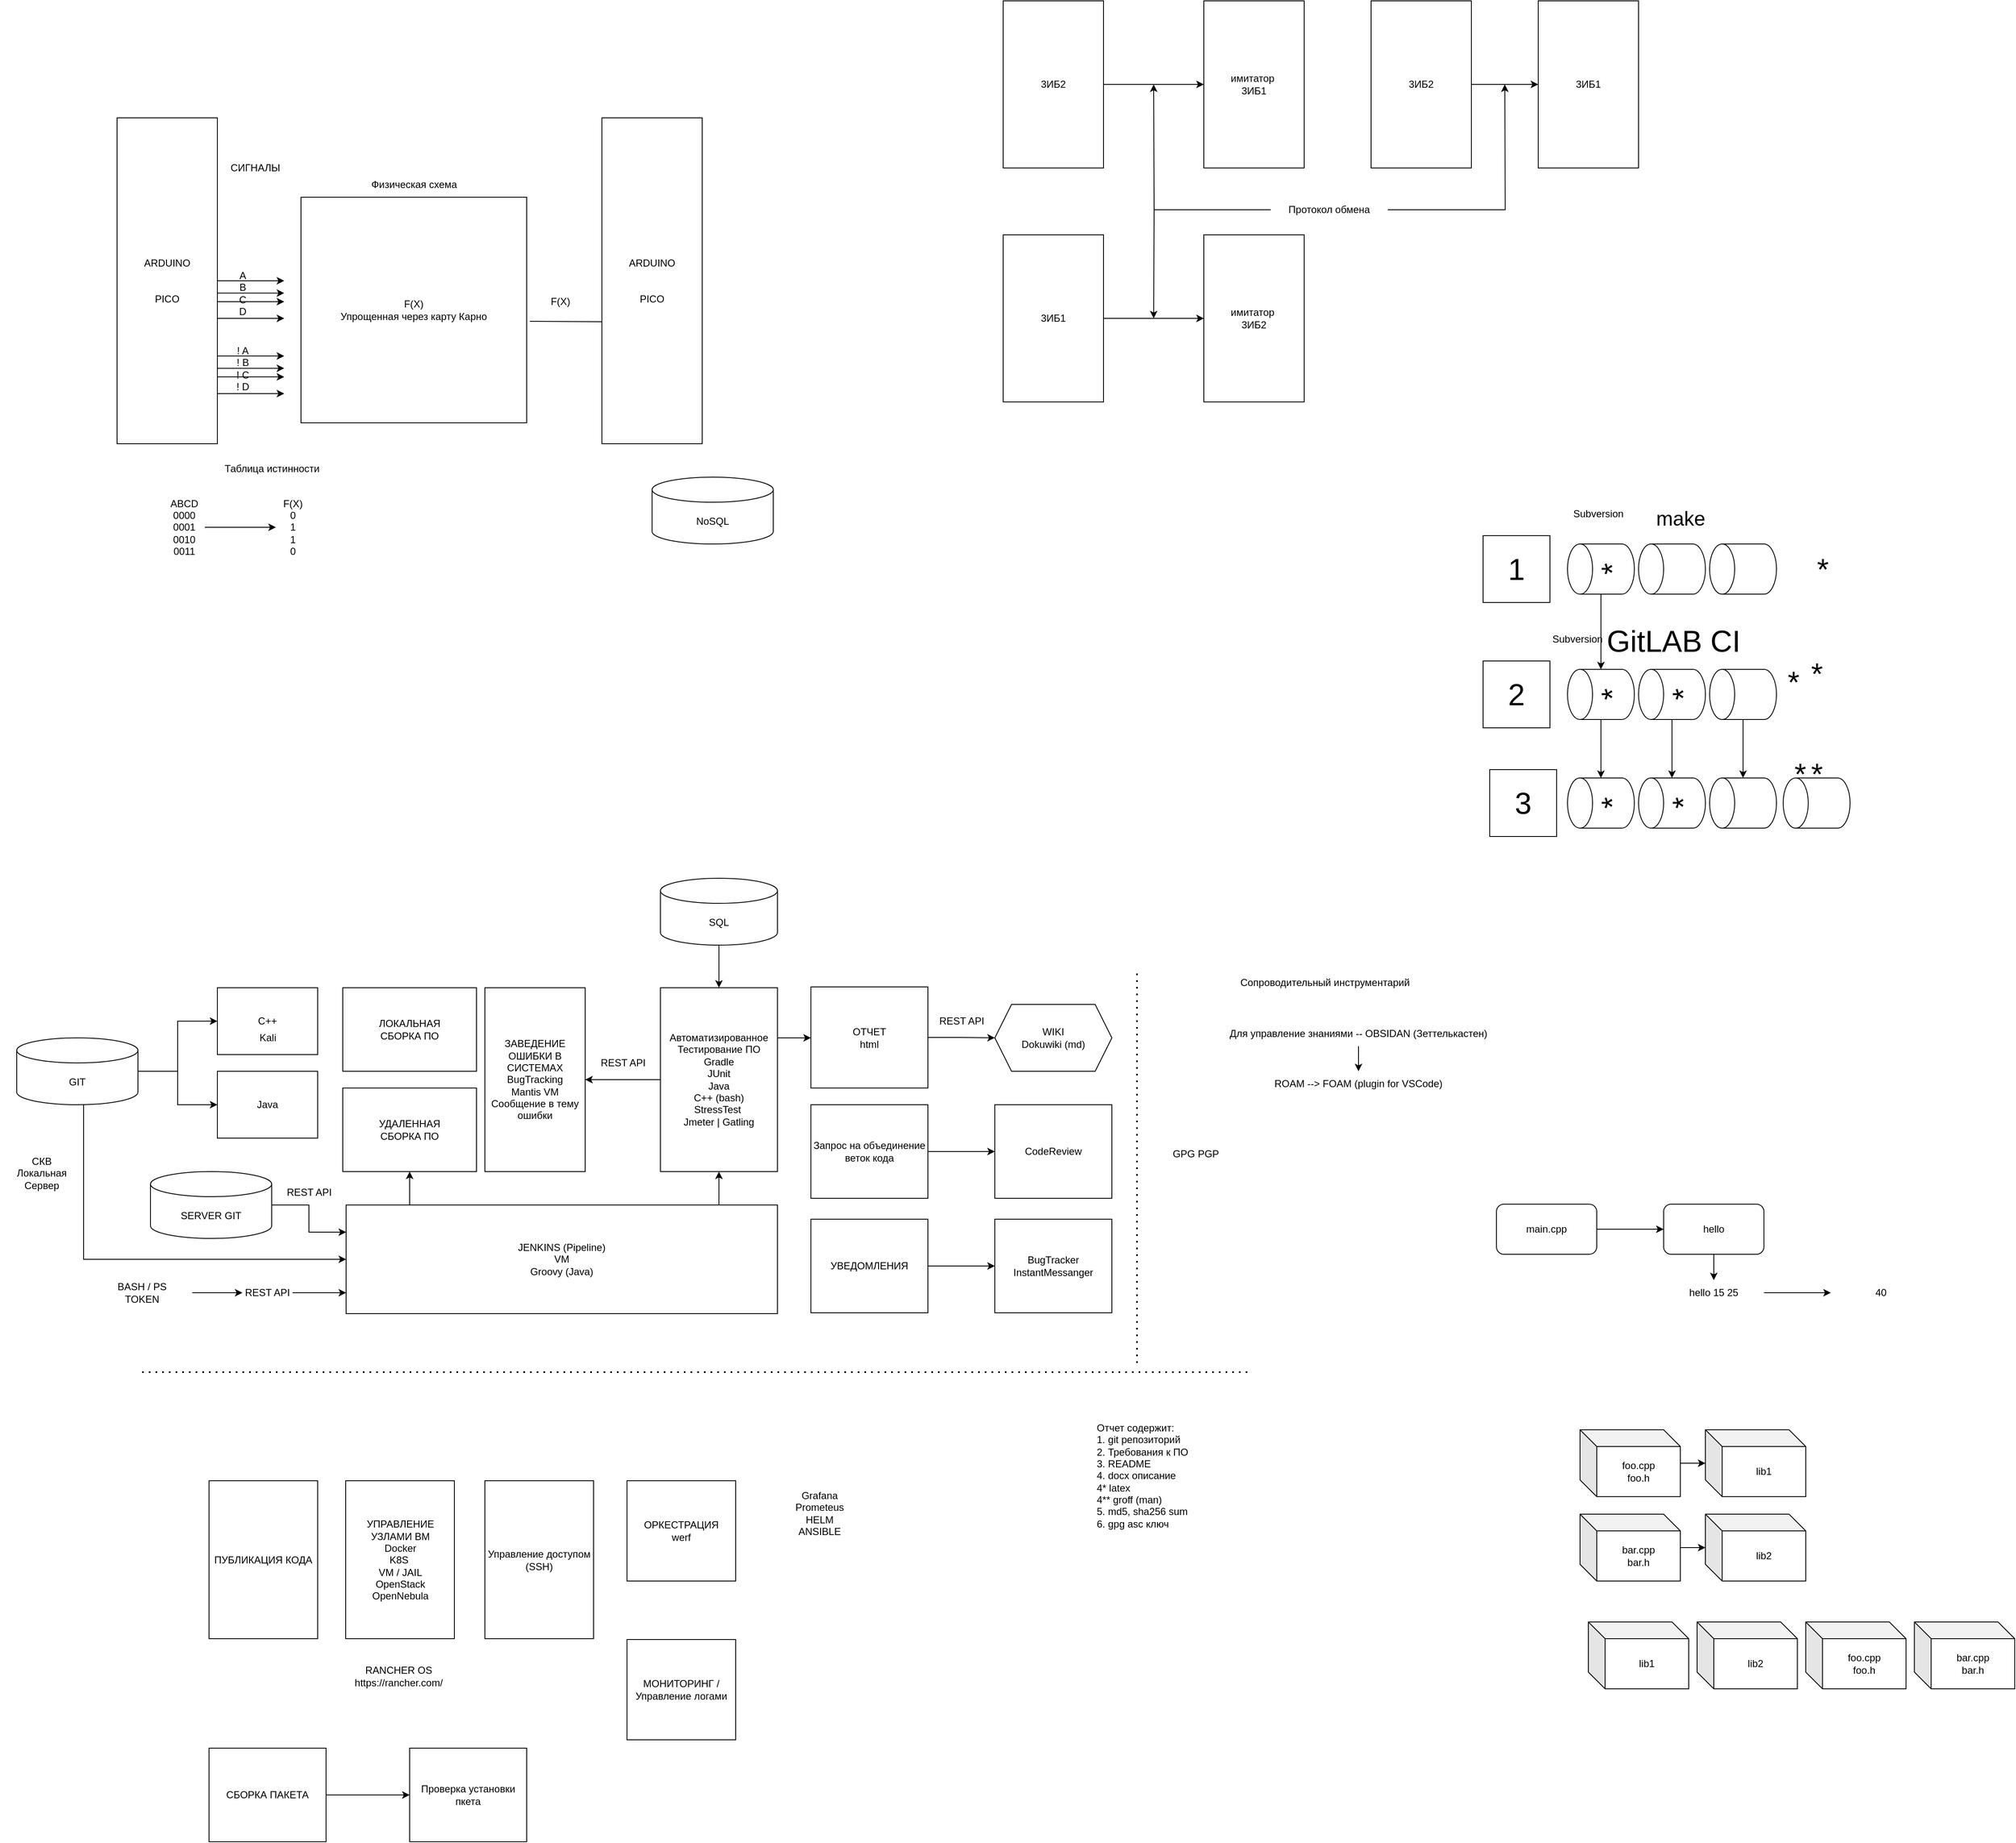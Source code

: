 <mxfile version="16.5.3" type="github"><diagram id="6fo3IQ5pbE3ze-bo7TY5" name="Page-1"><mxGraphModel dx="2249" dy="794" grid="1" gridSize="10" guides="1" tooltips="1" connect="1" arrows="1" fold="1" page="1" pageScale="1" pageWidth="827" pageHeight="1169" math="0" shadow="0"><root><mxCell id="0"/><mxCell id="1" parent="0"/><mxCell id="XHsUW6mKto06s2hzR85I-5" value="" style="edgeStyle=orthogonalEdgeStyle;rounded=0;orthogonalLoop=1;jettySize=auto;html=1;align=left;" parent="1" source="XHsUW6mKto06s2hzR85I-3" edge="1"><mxGeometry relative="1" as="geometry"><mxPoint x="220" y="415" as="targetPoint"/></mxGeometry></mxCell><mxCell id="XHsUW6mKto06s2hzR85I-3" value="ARDUINO&lt;br&gt;&lt;br&gt;&lt;br&gt;PICO" style="rounded=0;whiteSpace=wrap;html=1;" parent="1" vertex="1"><mxGeometry x="20" y="220" width="120" height="390" as="geometry"/></mxCell><mxCell id="XHsUW6mKto06s2hzR85I-6" value="СИГНАЛЫ" style="text;html=1;align=center;verticalAlign=middle;resizable=0;points=[];autosize=1;strokeColor=none;fillColor=none;" parent="1" vertex="1"><mxGeometry x="150" y="270" width="70" height="20" as="geometry"/></mxCell><mxCell id="XHsUW6mKto06s2hzR85I-7" value="" style="edgeStyle=orthogonalEdgeStyle;rounded=0;orthogonalLoop=1;jettySize=auto;html=1;align=left;" parent="1" edge="1"><mxGeometry relative="1" as="geometry"><mxPoint x="140" y="429.71" as="sourcePoint"/><mxPoint x="220" y="429.71" as="targetPoint"/></mxGeometry></mxCell><mxCell id="XHsUW6mKto06s2hzR85I-8" value="" style="edgeStyle=orthogonalEdgeStyle;rounded=0;orthogonalLoop=1;jettySize=auto;html=1;align=left;" parent="1" edge="1"><mxGeometry relative="1" as="geometry"><mxPoint x="140" y="440" as="sourcePoint"/><mxPoint x="220" y="440" as="targetPoint"/></mxGeometry></mxCell><mxCell id="XHsUW6mKto06s2hzR85I-9" value="" style="edgeStyle=orthogonalEdgeStyle;rounded=0;orthogonalLoop=1;jettySize=auto;html=1;align=left;" parent="1" edge="1"><mxGeometry relative="1" as="geometry"><mxPoint x="140" y="460" as="sourcePoint"/><mxPoint x="220" y="460" as="targetPoint"/></mxGeometry></mxCell><mxCell id="XHsUW6mKto06s2hzR85I-10" value="A&lt;br&gt;B&lt;br&gt;C&lt;br&gt;D&lt;br&gt;" style="text;html=1;align=center;verticalAlign=middle;resizable=0;points=[];autosize=1;strokeColor=none;fillColor=none;" parent="1" vertex="1"><mxGeometry x="160" y="400" width="20" height="60" as="geometry"/></mxCell><mxCell id="XHsUW6mKto06s2hzR85I-11" value="" style="edgeStyle=orthogonalEdgeStyle;rounded=0;orthogonalLoop=1;jettySize=auto;html=1;align=left;" parent="1" edge="1"><mxGeometry relative="1" as="geometry"><mxPoint x="140" y="505" as="sourcePoint"/><mxPoint x="220" y="505" as="targetPoint"/></mxGeometry></mxCell><mxCell id="XHsUW6mKto06s2hzR85I-12" value="" style="edgeStyle=orthogonalEdgeStyle;rounded=0;orthogonalLoop=1;jettySize=auto;html=1;align=left;" parent="1" edge="1"><mxGeometry relative="1" as="geometry"><mxPoint x="140" y="519.71" as="sourcePoint"/><mxPoint x="220" y="519.71" as="targetPoint"/></mxGeometry></mxCell><mxCell id="XHsUW6mKto06s2hzR85I-13" value="" style="edgeStyle=orthogonalEdgeStyle;rounded=0;orthogonalLoop=1;jettySize=auto;html=1;align=left;" parent="1" edge="1"><mxGeometry relative="1" as="geometry"><mxPoint x="140" y="530" as="sourcePoint"/><mxPoint x="220" y="530" as="targetPoint"/></mxGeometry></mxCell><mxCell id="XHsUW6mKto06s2hzR85I-14" value="" style="edgeStyle=orthogonalEdgeStyle;rounded=0;orthogonalLoop=1;jettySize=auto;html=1;align=left;" parent="1" edge="1"><mxGeometry relative="1" as="geometry"><mxPoint x="140" y="550" as="sourcePoint"/><mxPoint x="220" y="550" as="targetPoint"/></mxGeometry></mxCell><mxCell id="XHsUW6mKto06s2hzR85I-15" value="! A&lt;br&gt;! B&lt;br&gt;! C&lt;br&gt;! D" style="text;html=1;align=center;verticalAlign=middle;resizable=0;points=[];autosize=1;strokeColor=none;fillColor=none;" parent="1" vertex="1"><mxGeometry x="155" y="490" width="30" height="60" as="geometry"/></mxCell><mxCell id="XHsUW6mKto06s2hzR85I-21" value="F(X)&lt;br&gt;Упрощенная через карту Карно" style="whiteSpace=wrap;html=1;aspect=fixed;" parent="1" vertex="1"><mxGeometry x="240" y="315" width="270" height="270" as="geometry"/></mxCell><mxCell id="XHsUW6mKto06s2hzR85I-22" value="Физическая схема" style="text;html=1;align=center;verticalAlign=middle;resizable=0;points=[];autosize=1;strokeColor=none;fillColor=none;" parent="1" vertex="1"><mxGeometry x="315" y="290" width="120" height="20" as="geometry"/></mxCell><mxCell id="XHsUW6mKto06s2hzR85I-23" value="" style="endArrow=none;html=1;rounded=0;exitX=1.014;exitY=0.55;exitDx=0;exitDy=0;exitPerimeter=0;" parent="1" source="XHsUW6mKto06s2hzR85I-21" edge="1"><mxGeometry width="50" height="50" relative="1" as="geometry"><mxPoint x="530" y="480" as="sourcePoint"/><mxPoint x="600" y="464" as="targetPoint"/></mxGeometry></mxCell><mxCell id="XHsUW6mKto06s2hzR85I-24" value="F(X)" style="text;html=1;align=center;verticalAlign=middle;resizable=0;points=[];autosize=1;strokeColor=none;fillColor=none;" parent="1" vertex="1"><mxGeometry x="530" y="430" width="40" height="20" as="geometry"/></mxCell><mxCell id="XHsUW6mKto06s2hzR85I-25" value="ARDUINO&lt;br&gt;&lt;br&gt;&lt;br&gt;PICO" style="rounded=0;whiteSpace=wrap;html=1;" parent="1" vertex="1"><mxGeometry x="600" y="220" width="120" height="390" as="geometry"/></mxCell><mxCell id="XHsUW6mKto06s2hzR85I-26" value="Таблица истинности" style="text;html=1;align=center;verticalAlign=middle;resizable=0;points=[];autosize=1;strokeColor=none;fillColor=none;" parent="1" vertex="1"><mxGeometry x="140" y="630" width="130" height="20" as="geometry"/></mxCell><mxCell id="XHsUW6mKto06s2hzR85I-29" value="" style="edgeStyle=orthogonalEdgeStyle;rounded=0;orthogonalLoop=1;jettySize=auto;html=1;" parent="1" source="XHsUW6mKto06s2hzR85I-27" target="XHsUW6mKto06s2hzR85I-28" edge="1"><mxGeometry relative="1" as="geometry"/></mxCell><mxCell id="XHsUW6mKto06s2hzR85I-27" value="ABCD&lt;br&gt;0000&lt;br&gt;0001&lt;br&gt;0010&lt;br&gt;0011" style="text;html=1;align=center;verticalAlign=middle;resizable=0;points=[];autosize=1;strokeColor=none;fillColor=none;" parent="1" vertex="1"><mxGeometry x="75" y="670" width="50" height="80" as="geometry"/></mxCell><mxCell id="XHsUW6mKto06s2hzR85I-28" value="F(X)&lt;br&gt;0&lt;br&gt;1&lt;br&gt;1&lt;br&gt;0" style="text;html=1;align=center;verticalAlign=middle;resizable=0;points=[];autosize=1;strokeColor=none;fillColor=none;" parent="1" vertex="1"><mxGeometry x="210" y="670" width="40" height="80" as="geometry"/></mxCell><mxCell id="AmcRNI6xpW1WvkuNMlkN-32" style="edgeStyle=orthogonalEdgeStyle;rounded=0;orthogonalLoop=1;jettySize=auto;html=1;entryX=0;entryY=0.5;entryDx=0;entryDy=0;" parent="1" source="AmcRNI6xpW1WvkuNMlkN-1" target="AmcRNI6xpW1WvkuNMlkN-31" edge="1"><mxGeometry relative="1" as="geometry"><Array as="points"><mxPoint x="-20" y="1586"/></Array></mxGeometry></mxCell><mxCell id="AmcRNI6xpW1WvkuNMlkN-33" style="edgeStyle=orthogonalEdgeStyle;rounded=0;orthogonalLoop=1;jettySize=auto;html=1;entryX=0;entryY=0.5;entryDx=0;entryDy=0;" parent="1" source="AmcRNI6xpW1WvkuNMlkN-1" target="AmcRNI6xpW1WvkuNMlkN-2" edge="1"><mxGeometry relative="1" as="geometry"/></mxCell><mxCell id="AmcRNI6xpW1WvkuNMlkN-34" style="edgeStyle=orthogonalEdgeStyle;rounded=0;orthogonalLoop=1;jettySize=auto;html=1;entryX=0;entryY=0.5;entryDx=0;entryDy=0;" parent="1" source="AmcRNI6xpW1WvkuNMlkN-1" target="AmcRNI6xpW1WvkuNMlkN-3" edge="1"><mxGeometry relative="1" as="geometry"/></mxCell><mxCell id="AmcRNI6xpW1WvkuNMlkN-1" value="GIT" style="shape=cylinder3;whiteSpace=wrap;html=1;boundedLbl=1;backgroundOutline=1;size=15;" parent="1" vertex="1"><mxGeometry x="-100" y="1321" width="145" height="80" as="geometry"/></mxCell><mxCell id="AmcRNI6xpW1WvkuNMlkN-2" value="C++" style="rounded=0;whiteSpace=wrap;html=1;" parent="1" vertex="1"><mxGeometry x="140" y="1261" width="120" height="80" as="geometry"/></mxCell><mxCell id="AmcRNI6xpW1WvkuNMlkN-3" value="Java" style="rounded=0;whiteSpace=wrap;html=1;" parent="1" vertex="1"><mxGeometry x="140" y="1361" width="120" height="80" as="geometry"/></mxCell><mxCell id="AmcRNI6xpW1WvkuNMlkN-5" value="ЛОКАЛЬНАЯ&lt;br&gt;СБОРКА ПО" style="rounded=0;whiteSpace=wrap;html=1;" parent="1" vertex="1"><mxGeometry x="290" y="1261" width="160" height="100" as="geometry"/></mxCell><mxCell id="AmcRNI6xpW1WvkuNMlkN-6" value="УДАЛЕННАЯ&lt;br&gt;СБОРКА ПО" style="rounded=0;whiteSpace=wrap;html=1;" parent="1" vertex="1"><mxGeometry x="290" y="1381" width="160" height="100" as="geometry"/></mxCell><mxCell id="AmcRNI6xpW1WvkuNMlkN-7" value="ЗАВЕДЕНИЕ ОШИБКИ В СИСТЕМАХ BugTracking&lt;br&gt;Mantis&amp;nbsp;&lt;span&gt;VM&lt;br&gt;Сообщение в тему ошибки&lt;br&gt;&lt;/span&gt;" style="rounded=0;whiteSpace=wrap;html=1;" parent="1" vertex="1"><mxGeometry x="460" y="1261" width="120" height="220" as="geometry"/></mxCell><mxCell id="AmcRNI6xpW1WvkuNMlkN-49" style="edgeStyle=orthogonalEdgeStyle;rounded=0;orthogonalLoop=1;jettySize=auto;html=1;" parent="1" source="AmcRNI6xpW1WvkuNMlkN-8" target="AmcRNI6xpW1WvkuNMlkN-11" edge="1"><mxGeometry relative="1" as="geometry"><Array as="points"><mxPoint x="830" y="1321"/><mxPoint x="830" y="1321"/></Array></mxGeometry></mxCell><mxCell id="AmcRNI6xpW1WvkuNMlkN-52" value="" style="edgeStyle=orthogonalEdgeStyle;rounded=0;orthogonalLoop=1;jettySize=auto;html=1;" parent="1" source="AmcRNI6xpW1WvkuNMlkN-8" target="AmcRNI6xpW1WvkuNMlkN-7" edge="1"><mxGeometry relative="1" as="geometry"/></mxCell><mxCell id="AmcRNI6xpW1WvkuNMlkN-8" value="Автоматизированное &lt;br&gt;Тестирование ПО&lt;br&gt;Gradle&lt;br&gt;JUnit&lt;br&gt;Java&lt;br&gt;C++ (bash)&lt;br&gt;StressTest&amp;nbsp;&lt;br&gt;Jmeter | Gatling" style="rounded=0;whiteSpace=wrap;html=1;" parent="1" vertex="1"><mxGeometry x="670" y="1261" width="140" height="220" as="geometry"/></mxCell><mxCell id="AmcRNI6xpW1WvkuNMlkN-55" value="" style="edgeStyle=orthogonalEdgeStyle;rounded=0;orthogonalLoop=1;jettySize=auto;html=1;" parent="1" source="AmcRNI6xpW1WvkuNMlkN-9" target="AmcRNI6xpW1WvkuNMlkN-8" edge="1"><mxGeometry relative="1" as="geometry"/></mxCell><mxCell id="AmcRNI6xpW1WvkuNMlkN-9" value="SQL" style="shape=cylinder3;whiteSpace=wrap;html=1;boundedLbl=1;backgroundOutline=1;size=15;" parent="1" vertex="1"><mxGeometry x="670" y="1130" width="140" height="80" as="geometry"/></mxCell><mxCell id="AmcRNI6xpW1WvkuNMlkN-10" value="NoSQL" style="shape=cylinder3;whiteSpace=wrap;html=1;boundedLbl=1;backgroundOutline=1;size=15;" parent="1" vertex="1"><mxGeometry x="660" y="650" width="145" height="80" as="geometry"/></mxCell><mxCell id="AmcRNI6xpW1WvkuNMlkN-13" value="" style="edgeStyle=orthogonalEdgeStyle;rounded=0;orthogonalLoop=1;jettySize=auto;html=1;" parent="1" source="AmcRNI6xpW1WvkuNMlkN-11" target="AmcRNI6xpW1WvkuNMlkN-12" edge="1"><mxGeometry relative="1" as="geometry"/></mxCell><mxCell id="AmcRNI6xpW1WvkuNMlkN-11" value="ОТЧЕТ&lt;br&gt;html" style="rounded=0;whiteSpace=wrap;html=1;" parent="1" vertex="1"><mxGeometry x="850" y="1260" width="140" height="121" as="geometry"/></mxCell><mxCell id="AmcRNI6xpW1WvkuNMlkN-12" value="WIKI&lt;br&gt;Dokuwiki (md)" style="shape=hexagon;perimeter=hexagonPerimeter2;whiteSpace=wrap;html=1;fixedSize=1;rounded=0;" parent="1" vertex="1"><mxGeometry x="1070" y="1281" width="140" height="80" as="geometry"/></mxCell><mxCell id="AmcRNI6xpW1WvkuNMlkN-16" value="" style="edgeStyle=orthogonalEdgeStyle;rounded=0;orthogonalLoop=1;jettySize=auto;html=1;" parent="1" source="AmcRNI6xpW1WvkuNMlkN-14" target="AmcRNI6xpW1WvkuNMlkN-15" edge="1"><mxGeometry relative="1" as="geometry"/></mxCell><mxCell id="AmcRNI6xpW1WvkuNMlkN-14" value="Запрос на объединение веток кода" style="rounded=0;whiteSpace=wrap;html=1;" parent="1" vertex="1"><mxGeometry x="850" y="1401" width="140" height="112" as="geometry"/></mxCell><mxCell id="AmcRNI6xpW1WvkuNMlkN-15" value="CodeReview" style="rounded=0;whiteSpace=wrap;html=1;" parent="1" vertex="1"><mxGeometry x="1070" y="1401" width="140" height="112" as="geometry"/></mxCell><mxCell id="AmcRNI6xpW1WvkuNMlkN-17" value="ПУБЛИКАЦИЯ КОДА" style="rounded=0;whiteSpace=wrap;html=1;" parent="1" vertex="1"><mxGeometry x="130" y="1851" width="130" height="189" as="geometry"/></mxCell><mxCell id="AmcRNI6xpW1WvkuNMlkN-19" value="" style="endArrow=none;dashed=1;html=1;dashPattern=1 3;strokeWidth=2;rounded=0;" parent="1" edge="1"><mxGeometry width="50" height="50" relative="1" as="geometry"><mxPoint x="50" y="1721" as="sourcePoint"/><mxPoint x="1372" y="1721" as="targetPoint"/></mxGeometry></mxCell><mxCell id="AmcRNI6xpW1WvkuNMlkN-20" value="УПРАВЛЕНИЕ УЗЛАМИ ВМ&lt;br&gt;Docker&lt;br&gt;K8S&amp;nbsp;&lt;br&gt;VM / JAIL&lt;br&gt;OpenStack&lt;br&gt;OpenNebula&lt;br&gt;" style="rounded=0;whiteSpace=wrap;html=1;" parent="1" vertex="1"><mxGeometry x="293.5" y="1851" width="130" height="189" as="geometry"/></mxCell><mxCell id="AmcRNI6xpW1WvkuNMlkN-21" value="Управление доступом (SSH)" style="rounded=0;whiteSpace=wrap;html=1;" parent="1" vertex="1"><mxGeometry x="460" y="1851" width="130" height="189" as="geometry"/></mxCell><mxCell id="AmcRNI6xpW1WvkuNMlkN-22" value="" style="edgeStyle=orthogonalEdgeStyle;rounded=0;orthogonalLoop=1;jettySize=auto;html=1;" parent="1" source="AmcRNI6xpW1WvkuNMlkN-23" target="AmcRNI6xpW1WvkuNMlkN-24" edge="1"><mxGeometry relative="1" as="geometry"/></mxCell><mxCell id="AmcRNI6xpW1WvkuNMlkN-23" value="УВЕДОМЛЕНИЯ" style="rounded=0;whiteSpace=wrap;html=1;" parent="1" vertex="1"><mxGeometry x="850" y="1538" width="140" height="112" as="geometry"/></mxCell><mxCell id="AmcRNI6xpW1WvkuNMlkN-24" value="BugTracker&lt;br&gt;InstantMessanger" style="rounded=0;whiteSpace=wrap;html=1;" parent="1" vertex="1"><mxGeometry x="1070" y="1538" width="140" height="112" as="geometry"/></mxCell><mxCell id="AmcRNI6xpW1WvkuNMlkN-25" value="" style="edgeStyle=orthogonalEdgeStyle;rounded=0;orthogonalLoop=1;jettySize=auto;html=1;" parent="1" source="AmcRNI6xpW1WvkuNMlkN-26" target="AmcRNI6xpW1WvkuNMlkN-27" edge="1"><mxGeometry relative="1" as="geometry"/></mxCell><mxCell id="AmcRNI6xpW1WvkuNMlkN-26" value="СБОРКА ПАКЕТА" style="rounded=0;whiteSpace=wrap;html=1;" parent="1" vertex="1"><mxGeometry x="130" y="2171" width="140" height="112" as="geometry"/></mxCell><mxCell id="AmcRNI6xpW1WvkuNMlkN-27" value="Проверка установки пкета" style="rounded=0;whiteSpace=wrap;html=1;" parent="1" vertex="1"><mxGeometry x="370" y="2171" width="140" height="112" as="geometry"/></mxCell><mxCell id="AmcRNI6xpW1WvkuNMlkN-28" value="ОРКЕСТРАЦИЯ&lt;br&gt;werf" style="rounded=0;whiteSpace=wrap;html=1;" parent="1" vertex="1"><mxGeometry x="630" y="1851" width="130" height="120" as="geometry"/></mxCell><mxCell id="AmcRNI6xpW1WvkuNMlkN-29" value="МОНИТОРИНГ / Управление логами" style="rounded=0;whiteSpace=wrap;html=1;" parent="1" vertex="1"><mxGeometry x="630" y="2041" width="130" height="120" as="geometry"/></mxCell><mxCell id="AmcRNI6xpW1WvkuNMlkN-30" value="СКВ&lt;br&gt;Локальная&lt;br&gt;Сервер" style="text;html=1;strokeColor=none;fillColor=none;align=center;verticalAlign=middle;whiteSpace=wrap;rounded=0;" parent="1" vertex="1"><mxGeometry x="-120" y="1428" width="100" height="110" as="geometry"/></mxCell><mxCell id="AmcRNI6xpW1WvkuNMlkN-35" style="edgeStyle=orthogonalEdgeStyle;rounded=0;orthogonalLoop=1;jettySize=auto;html=1;entryX=0.5;entryY=1;entryDx=0;entryDy=0;" parent="1" source="AmcRNI6xpW1WvkuNMlkN-31" target="AmcRNI6xpW1WvkuNMlkN-6" edge="1"><mxGeometry relative="1" as="geometry"><Array as="points"><mxPoint x="370" y="1510"/><mxPoint x="370" y="1510"/></Array></mxGeometry></mxCell><mxCell id="AmcRNI6xpW1WvkuNMlkN-37" style="edgeStyle=orthogonalEdgeStyle;rounded=0;orthogonalLoop=1;jettySize=auto;html=1;exitX=0.75;exitY=0;exitDx=0;exitDy=0;entryX=0.5;entryY=1;entryDx=0;entryDy=0;" parent="1" source="AmcRNI6xpW1WvkuNMlkN-31" target="AmcRNI6xpW1WvkuNMlkN-8" edge="1"><mxGeometry relative="1" as="geometry"><Array as="points"><mxPoint x="740" y="1521"/></Array></mxGeometry></mxCell><mxCell id="AmcRNI6xpW1WvkuNMlkN-31" value="JENKINS (Pipeline)&lt;br&gt;&lt;span&gt;VM&lt;br&gt;Groovy (Java)&lt;br&gt;&lt;/span&gt;" style="rounded=0;whiteSpace=wrap;html=1;" parent="1" vertex="1"><mxGeometry x="294" y="1521" width="516" height="130" as="geometry"/></mxCell><mxCell id="AmcRNI6xpW1WvkuNMlkN-38" value="Kali" style="text;html=1;align=center;verticalAlign=middle;resizable=0;points=[];autosize=1;strokeColor=none;fillColor=none;" parent="1" vertex="1"><mxGeometry x="180" y="1311" width="40" height="20" as="geometry"/></mxCell><mxCell id="AmcRNI6xpW1WvkuNMlkN-41" value="" style="edgeStyle=orthogonalEdgeStyle;rounded=0;orthogonalLoop=1;jettySize=auto;html=1;" parent="1" source="AmcRNI6xpW1WvkuNMlkN-40" target="AmcRNI6xpW1WvkuNMlkN-31" edge="1"><mxGeometry relative="1" as="geometry"><Array as="points"><mxPoint x="290" y="1626"/><mxPoint x="290" y="1626"/></Array></mxGeometry></mxCell><mxCell id="AmcRNI6xpW1WvkuNMlkN-40" value="REST API" style="text;html=1;strokeColor=none;fillColor=none;align=center;verticalAlign=middle;whiteSpace=wrap;rounded=0;" parent="1" vertex="1"><mxGeometry x="170" y="1611" width="60" height="30" as="geometry"/></mxCell><mxCell id="AmcRNI6xpW1WvkuNMlkN-45" value="" style="edgeStyle=orthogonalEdgeStyle;rounded=0;orthogonalLoop=1;jettySize=auto;html=1;" parent="1" source="AmcRNI6xpW1WvkuNMlkN-42" target="AmcRNI6xpW1WvkuNMlkN-40" edge="1"><mxGeometry relative="1" as="geometry"/></mxCell><mxCell id="AmcRNI6xpW1WvkuNMlkN-42" value="BASH / PS&lt;br&gt;TOKEN" style="text;html=1;strokeColor=none;fillColor=none;align=center;verticalAlign=middle;whiteSpace=wrap;rounded=0;" parent="1" vertex="1"><mxGeometry x="-10" y="1611" width="120" height="30" as="geometry"/></mxCell><mxCell id="AmcRNI6xpW1WvkuNMlkN-47" style="edgeStyle=orthogonalEdgeStyle;rounded=0;orthogonalLoop=1;jettySize=auto;html=1;entryX=0;entryY=0.25;entryDx=0;entryDy=0;" parent="1" source="AmcRNI6xpW1WvkuNMlkN-46" target="AmcRNI6xpW1WvkuNMlkN-31" edge="1"><mxGeometry relative="1" as="geometry"/></mxCell><mxCell id="AmcRNI6xpW1WvkuNMlkN-46" value="SERVER GIT" style="shape=cylinder3;whiteSpace=wrap;html=1;boundedLbl=1;backgroundOutline=1;size=15;" parent="1" vertex="1"><mxGeometry x="60" y="1481" width="145" height="80" as="geometry"/></mxCell><mxCell id="AmcRNI6xpW1WvkuNMlkN-48" value="REST API" style="text;html=1;strokeColor=none;fillColor=none;align=center;verticalAlign=middle;whiteSpace=wrap;rounded=0;" parent="1" vertex="1"><mxGeometry x="220" y="1491" width="60" height="30" as="geometry"/></mxCell><mxCell id="AmcRNI6xpW1WvkuNMlkN-50" value="REST API" style="text;html=1;align=center;verticalAlign=middle;resizable=0;points=[];autosize=1;strokeColor=none;fillColor=none;" parent="1" vertex="1"><mxGeometry x="995" y="1291" width="70" height="20" as="geometry"/></mxCell><mxCell id="AmcRNI6xpW1WvkuNMlkN-53" value="REST API" style="text;html=1;align=center;verticalAlign=middle;resizable=0;points=[];autosize=1;strokeColor=none;fillColor=none;" parent="1" vertex="1"><mxGeometry x="590" y="1341" width="70" height="20" as="geometry"/></mxCell><mxCell id="AmcRNI6xpW1WvkuNMlkN-54" value="" style="endArrow=none;dashed=1;html=1;dashPattern=1 3;strokeWidth=2;rounded=0;" parent="1" edge="1"><mxGeometry width="50" height="50" relative="1" as="geometry"><mxPoint x="1240" y="1710" as="sourcePoint"/><mxPoint x="1240" y="1240" as="targetPoint"/></mxGeometry></mxCell><mxCell id="AmcRNI6xpW1WvkuNMlkN-56" value="Grafana&lt;br&gt;Prometeus&lt;br&gt;HELM&lt;br&gt;ANSIBLE" style="text;html=1;align=center;verticalAlign=middle;resizable=0;points=[];autosize=1;strokeColor=none;fillColor=none;" parent="1" vertex="1"><mxGeometry x="825" y="1860" width="70" height="60" as="geometry"/></mxCell><mxCell id="AmcRNI6xpW1WvkuNMlkN-57" value="RANCHER OS&lt;br&gt;https://rancher.com/" style="text;html=1;strokeColor=none;fillColor=none;align=center;verticalAlign=middle;whiteSpace=wrap;rounded=0;" parent="1" vertex="1"><mxGeometry x="294" y="2070" width="126" height="30" as="geometry"/></mxCell><mxCell id="AmcRNI6xpW1WvkuNMlkN-58" value="Сопроводительный инструментарий" style="text;html=1;strokeColor=none;fillColor=none;align=center;verticalAlign=middle;whiteSpace=wrap;rounded=0;" parent="1" vertex="1"><mxGeometry x="1310" y="1240" width="310" height="30" as="geometry"/></mxCell><mxCell id="AmcRNI6xpW1WvkuNMlkN-61" value="" style="edgeStyle=orthogonalEdgeStyle;rounded=0;orthogonalLoop=1;jettySize=auto;html=1;" parent="1" source="AmcRNI6xpW1WvkuNMlkN-59" target="AmcRNI6xpW1WvkuNMlkN-60" edge="1"><mxGeometry relative="1" as="geometry"/></mxCell><mxCell id="AmcRNI6xpW1WvkuNMlkN-59" value="Для управление знаниями -- OBSIDAN (Зеттелькастен)" style="text;html=1;strokeColor=none;fillColor=none;align=center;verticalAlign=middle;whiteSpace=wrap;rounded=0;" parent="1" vertex="1"><mxGeometry x="1310" y="1301" width="390" height="30" as="geometry"/></mxCell><mxCell id="AmcRNI6xpW1WvkuNMlkN-60" value="ROAM --&amp;gt; FOAM (plugin for VSCode)" style="text;html=1;strokeColor=none;fillColor=none;align=center;verticalAlign=middle;whiteSpace=wrap;rounded=0;" parent="1" vertex="1"><mxGeometry x="1310" y="1361" width="390" height="30" as="geometry"/></mxCell><mxCell id="AmcRNI6xpW1WvkuNMlkN-62" value="GPG PGP" style="text;html=1;align=center;verticalAlign=middle;resizable=0;points=[];autosize=1;strokeColor=none;fillColor=none;" parent="1" vertex="1"><mxGeometry x="1275" y="1450" width="70" height="20" as="geometry"/></mxCell><mxCell id="AmcRNI6xpW1WvkuNMlkN-63" value="Отчет содержит:&amp;nbsp;&lt;br&gt;1. git репозиторий&lt;br&gt;2. Требования к ПО&lt;br&gt;3. README&lt;br&gt;4. docx описание&lt;br&gt;4* latex&lt;br&gt;4** groff (man)&lt;br&gt;5. md5, sha256 sum&lt;br&gt;6. gpg asc ключ&amp;nbsp;" style="text;html=1;align=left;verticalAlign=middle;resizable=0;points=[];autosize=1;strokeColor=none;fillColor=none;" parent="1" vertex="1"><mxGeometry x="1190" y="1780" width="120" height="130" as="geometry"/></mxCell><mxCell id="AmcRNI6xpW1WvkuNMlkN-66" value="" style="edgeStyle=orthogonalEdgeStyle;rounded=0;orthogonalLoop=1;jettySize=auto;html=1;" parent="1" source="AmcRNI6xpW1WvkuNMlkN-64" target="AmcRNI6xpW1WvkuNMlkN-65" edge="1"><mxGeometry relative="1" as="geometry"/></mxCell><mxCell id="AmcRNI6xpW1WvkuNMlkN-64" value="main.cpp" style="rounded=1;whiteSpace=wrap;html=1;" parent="1" vertex="1"><mxGeometry x="1670" y="1520" width="120" height="60" as="geometry"/></mxCell><mxCell id="AmcRNI6xpW1WvkuNMlkN-68" value="" style="edgeStyle=orthogonalEdgeStyle;rounded=0;orthogonalLoop=1;jettySize=auto;html=1;" parent="1" source="AmcRNI6xpW1WvkuNMlkN-65" target="AmcRNI6xpW1WvkuNMlkN-67" edge="1"><mxGeometry relative="1" as="geometry"/></mxCell><mxCell id="AmcRNI6xpW1WvkuNMlkN-65" value="hello" style="rounded=1;whiteSpace=wrap;html=1;" parent="1" vertex="1"><mxGeometry x="1870" y="1520" width="120" height="60" as="geometry"/></mxCell><mxCell id="AmcRNI6xpW1WvkuNMlkN-70" value="" style="edgeStyle=orthogonalEdgeStyle;rounded=0;orthogonalLoop=1;jettySize=auto;html=1;" parent="1" source="AmcRNI6xpW1WvkuNMlkN-67" target="AmcRNI6xpW1WvkuNMlkN-69" edge="1"><mxGeometry relative="1" as="geometry"/></mxCell><mxCell id="AmcRNI6xpW1WvkuNMlkN-67" value="hello 15 25" style="text;html=1;strokeColor=none;fillColor=none;align=center;verticalAlign=middle;whiteSpace=wrap;rounded=0;" parent="1" vertex="1"><mxGeometry x="1870" y="1611" width="120" height="30" as="geometry"/></mxCell><mxCell id="AmcRNI6xpW1WvkuNMlkN-69" value="40" style="text;html=1;strokeColor=none;fillColor=none;align=center;verticalAlign=middle;whiteSpace=wrap;rounded=0;" parent="1" vertex="1"><mxGeometry x="2070" y="1611" width="120" height="30" as="geometry"/></mxCell><mxCell id="AmcRNI6xpW1WvkuNMlkN-75" value="" style="edgeStyle=orthogonalEdgeStyle;rounded=0;orthogonalLoop=1;jettySize=auto;html=1;" parent="1" source="AmcRNI6xpW1WvkuNMlkN-71" target="AmcRNI6xpW1WvkuNMlkN-72" edge="1"><mxGeometry relative="1" as="geometry"/></mxCell><mxCell id="AmcRNI6xpW1WvkuNMlkN-71" value="foo.cpp&lt;br&gt;foo.h" style="shape=cube;whiteSpace=wrap;html=1;boundedLbl=1;backgroundOutline=1;darkOpacity=0.05;darkOpacity2=0.1;" parent="1" vertex="1"><mxGeometry x="1770" y="1790" width="120" height="80" as="geometry"/></mxCell><mxCell id="AmcRNI6xpW1WvkuNMlkN-72" value="lib1" style="shape=cube;whiteSpace=wrap;html=1;boundedLbl=1;backgroundOutline=1;darkOpacity=0.05;darkOpacity2=0.1;" parent="1" vertex="1"><mxGeometry x="1920" y="1790" width="120" height="80" as="geometry"/></mxCell><mxCell id="AmcRNI6xpW1WvkuNMlkN-76" value="" style="edgeStyle=orthogonalEdgeStyle;rounded=0;orthogonalLoop=1;jettySize=auto;html=1;" parent="1" source="AmcRNI6xpW1WvkuNMlkN-73" target="AmcRNI6xpW1WvkuNMlkN-74" edge="1"><mxGeometry relative="1" as="geometry"/></mxCell><mxCell id="AmcRNI6xpW1WvkuNMlkN-73" value="bar.cpp&lt;br&gt;bar.h" style="shape=cube;whiteSpace=wrap;html=1;boundedLbl=1;backgroundOutline=1;darkOpacity=0.05;darkOpacity2=0.1;" parent="1" vertex="1"><mxGeometry x="1770" y="1891" width="120" height="80" as="geometry"/></mxCell><mxCell id="AmcRNI6xpW1WvkuNMlkN-74" value="lib2" style="shape=cube;whiteSpace=wrap;html=1;boundedLbl=1;backgroundOutline=1;darkOpacity=0.05;darkOpacity2=0.1;" parent="1" vertex="1"><mxGeometry x="1920" y="1891" width="120" height="80" as="geometry"/></mxCell><mxCell id="AmcRNI6xpW1WvkuNMlkN-77" value="lib1" style="shape=cube;whiteSpace=wrap;html=1;boundedLbl=1;backgroundOutline=1;darkOpacity=0.05;darkOpacity2=0.1;" parent="1" vertex="1"><mxGeometry x="1780" y="2020" width="120" height="80" as="geometry"/></mxCell><mxCell id="AmcRNI6xpW1WvkuNMlkN-78" value="lib2" style="shape=cube;whiteSpace=wrap;html=1;boundedLbl=1;backgroundOutline=1;darkOpacity=0.05;darkOpacity2=0.1;" parent="1" vertex="1"><mxGeometry x="1910" y="2020" width="120" height="80" as="geometry"/></mxCell><mxCell id="AmcRNI6xpW1WvkuNMlkN-79" value="foo.cpp&lt;br&gt;foo.h" style="shape=cube;whiteSpace=wrap;html=1;boundedLbl=1;backgroundOutline=1;darkOpacity=0.05;darkOpacity2=0.1;" parent="1" vertex="1"><mxGeometry x="2040" y="2020" width="120" height="80" as="geometry"/></mxCell><mxCell id="AmcRNI6xpW1WvkuNMlkN-80" value="bar.cpp&lt;br&gt;bar.h" style="shape=cube;whiteSpace=wrap;html=1;boundedLbl=1;backgroundOutline=1;darkOpacity=0.05;darkOpacity2=0.1;" parent="1" vertex="1"><mxGeometry x="2170" y="2020" width="120" height="80" as="geometry"/></mxCell><mxCell id="badHkfMCrTQoSq6ur7TM-4" value="" style="edgeStyle=orthogonalEdgeStyle;rounded=0;orthogonalLoop=1;jettySize=auto;html=1;" parent="1" source="badHkfMCrTQoSq6ur7TM-1" target="badHkfMCrTQoSq6ur7TM-3" edge="1"><mxGeometry relative="1" as="geometry"/></mxCell><mxCell id="badHkfMCrTQoSq6ur7TM-1" value="3ИБ2" style="rounded=0;whiteSpace=wrap;html=1;" parent="1" vertex="1"><mxGeometry x="1080" y="80" width="120" height="200" as="geometry"/></mxCell><mxCell id="badHkfMCrTQoSq6ur7TM-3" value="имитатор&amp;nbsp;&lt;br&gt;3ИБ1" style="rounded=0;whiteSpace=wrap;html=1;" parent="1" vertex="1"><mxGeometry x="1320" y="80" width="120" height="200" as="geometry"/></mxCell><mxCell id="badHkfMCrTQoSq6ur7TM-5" value="" style="edgeStyle=orthogonalEdgeStyle;rounded=0;orthogonalLoop=1;jettySize=auto;html=1;" parent="1" source="badHkfMCrTQoSq6ur7TM-6" target="badHkfMCrTQoSq6ur7TM-7" edge="1"><mxGeometry relative="1" as="geometry"/></mxCell><mxCell id="badHkfMCrTQoSq6ur7TM-6" value="3ИБ1" style="rounded=0;whiteSpace=wrap;html=1;" parent="1" vertex="1"><mxGeometry x="1080" y="360" width="120" height="200" as="geometry"/></mxCell><mxCell id="badHkfMCrTQoSq6ur7TM-7" value="имитатор&amp;nbsp;&lt;br&gt;3ИБ2" style="rounded=0;whiteSpace=wrap;html=1;" parent="1" vertex="1"><mxGeometry x="1320" y="360" width="120" height="200" as="geometry"/></mxCell><mxCell id="badHkfMCrTQoSq6ur7TM-10" value="" style="edgeStyle=orthogonalEdgeStyle;rounded=0;orthogonalLoop=1;jettySize=auto;html=1;" parent="1" source="badHkfMCrTQoSq6ur7TM-8" target="badHkfMCrTQoSq6ur7TM-9" edge="1"><mxGeometry relative="1" as="geometry"/></mxCell><mxCell id="badHkfMCrTQoSq6ur7TM-8" value="3ИБ2" style="rounded=0;whiteSpace=wrap;html=1;" parent="1" vertex="1"><mxGeometry x="1520" y="80" width="120" height="200" as="geometry"/></mxCell><mxCell id="badHkfMCrTQoSq6ur7TM-9" value="3ИБ1" style="rounded=0;whiteSpace=wrap;html=1;" parent="1" vertex="1"><mxGeometry x="1720" y="80" width="120" height="200" as="geometry"/></mxCell><mxCell id="badHkfMCrTQoSq6ur7TM-12" style="edgeStyle=orthogonalEdgeStyle;rounded=0;orthogonalLoop=1;jettySize=auto;html=1;" parent="1" source="badHkfMCrTQoSq6ur7TM-11" edge="1"><mxGeometry relative="1" as="geometry"><mxPoint x="1260.0" y="460" as="targetPoint"/></mxGeometry></mxCell><mxCell id="badHkfMCrTQoSq6ur7TM-13" style="edgeStyle=orthogonalEdgeStyle;rounded=0;orthogonalLoop=1;jettySize=auto;html=1;" parent="1" source="badHkfMCrTQoSq6ur7TM-11" edge="1"><mxGeometry relative="1" as="geometry"><mxPoint x="1260.0" y="180" as="targetPoint"/></mxGeometry></mxCell><mxCell id="badHkfMCrTQoSq6ur7TM-14" style="edgeStyle=orthogonalEdgeStyle;rounded=0;orthogonalLoop=1;jettySize=auto;html=1;" parent="1" source="badHkfMCrTQoSq6ur7TM-11" edge="1"><mxGeometry relative="1" as="geometry"><mxPoint x="1680.0" y="180" as="targetPoint"/></mxGeometry></mxCell><mxCell id="badHkfMCrTQoSq6ur7TM-11" value="Протокол обмена" style="text;html=1;strokeColor=none;fillColor=none;align=center;verticalAlign=middle;whiteSpace=wrap;rounded=0;" parent="1" vertex="1"><mxGeometry x="1400" y="315" width="140" height="30" as="geometry"/></mxCell><mxCell id="1Dh9dXVMeNf_vx2ov8pF-16" style="edgeStyle=orthogonalEdgeStyle;rounded=0;orthogonalLoop=1;jettySize=auto;html=1;entryX=1;entryY=0.5;entryDx=0;entryDy=0;entryPerimeter=0;fontSize=36;" edge="1" parent="1" source="1Dh9dXVMeNf_vx2ov8pF-1" target="1Dh9dXVMeNf_vx2ov8pF-8"><mxGeometry relative="1" as="geometry"/></mxCell><mxCell id="1Dh9dXVMeNf_vx2ov8pF-1" value="&lt;font style=&quot;font-size: 36px&quot;&gt;*&lt;/font&gt;" style="shape=cylinder3;whiteSpace=wrap;html=1;boundedLbl=1;backgroundOutline=1;size=15;rotation=-90;" vertex="1" parent="1"><mxGeometry x="1765" y="720" width="60" height="80" as="geometry"/></mxCell><mxCell id="1Dh9dXVMeNf_vx2ov8pF-2" value="&lt;font style=&quot;font-size: 36px&quot;&gt;1&lt;/font&gt;" style="whiteSpace=wrap;html=1;aspect=fixed;" vertex="1" parent="1"><mxGeometry x="1654" y="720" width="80" height="80" as="geometry"/></mxCell><mxCell id="1Dh9dXVMeNf_vx2ov8pF-3" value="Subversion" style="text;whiteSpace=wrap;html=1;" vertex="1" parent="1"><mxGeometry x="1760" y="680" width="90" height="30" as="geometry"/></mxCell><mxCell id="1Dh9dXVMeNf_vx2ov8pF-4" value="" style="shape=cylinder3;whiteSpace=wrap;html=1;boundedLbl=1;backgroundOutline=1;size=15;rotation=-90;" vertex="1" parent="1"><mxGeometry x="1850" y="720" width="60" height="80" as="geometry"/></mxCell><mxCell id="1Dh9dXVMeNf_vx2ov8pF-5" value="&lt;font style=&quot;font-size: 24px&quot;&gt;make&lt;/font&gt;" style="text;html=1;align=center;verticalAlign=middle;resizable=0;points=[];autosize=1;strokeColor=none;fillColor=none;fontSize=36;" vertex="1" parent="1"><mxGeometry x="1855" y="670" width="70" height="50" as="geometry"/></mxCell><mxCell id="1Dh9dXVMeNf_vx2ov8pF-6" value="" style="shape=cylinder3;whiteSpace=wrap;html=1;boundedLbl=1;backgroundOutline=1;size=15;rotation=-180;direction=south;" vertex="1" parent="1"><mxGeometry x="1925" y="730" width="80" height="60" as="geometry"/></mxCell><mxCell id="1Dh9dXVMeNf_vx2ov8pF-24" style="edgeStyle=orthogonalEdgeStyle;rounded=0;orthogonalLoop=1;jettySize=auto;html=1;fontSize=36;" edge="1" parent="1" source="1Dh9dXVMeNf_vx2ov8pF-8" target="1Dh9dXVMeNf_vx2ov8pF-19"><mxGeometry relative="1" as="geometry"/></mxCell><mxCell id="1Dh9dXVMeNf_vx2ov8pF-8" value="&lt;font style=&quot;font-size: 36px&quot;&gt;*&lt;/font&gt;" style="shape=cylinder3;whiteSpace=wrap;html=1;boundedLbl=1;backgroundOutline=1;size=15;rotation=-90;" vertex="1" parent="1"><mxGeometry x="1765" y="870" width="60" height="80" as="geometry"/></mxCell><mxCell id="1Dh9dXVMeNf_vx2ov8pF-9" value="&lt;font style=&quot;font-size: 36px&quot;&gt;2&lt;/font&gt;" style="whiteSpace=wrap;html=1;aspect=fixed;" vertex="1" parent="1"><mxGeometry x="1654" y="870" width="80" height="80" as="geometry"/></mxCell><mxCell id="1Dh9dXVMeNf_vx2ov8pF-25" style="edgeStyle=orthogonalEdgeStyle;rounded=0;orthogonalLoop=1;jettySize=auto;html=1;fontSize=36;" edge="1" parent="1" source="1Dh9dXVMeNf_vx2ov8pF-11" target="1Dh9dXVMeNf_vx2ov8pF-21"><mxGeometry relative="1" as="geometry"/></mxCell><mxCell id="1Dh9dXVMeNf_vx2ov8pF-11" value="&lt;font style=&quot;font-size: 36px&quot;&gt;*&lt;/font&gt;" style="shape=cylinder3;whiteSpace=wrap;html=1;boundedLbl=1;backgroundOutline=1;size=15;rotation=-90;" vertex="1" parent="1"><mxGeometry x="1850" y="870" width="60" height="80" as="geometry"/></mxCell><mxCell id="1Dh9dXVMeNf_vx2ov8pF-30" value="" style="edgeStyle=orthogonalEdgeStyle;rounded=0;orthogonalLoop=1;jettySize=auto;html=1;fontSize=36;" edge="1" parent="1" source="1Dh9dXVMeNf_vx2ov8pF-13" target="1Dh9dXVMeNf_vx2ov8pF-22"><mxGeometry relative="1" as="geometry"/></mxCell><mxCell id="1Dh9dXVMeNf_vx2ov8pF-13" value="" style="shape=cylinder3;whiteSpace=wrap;html=1;boundedLbl=1;backgroundOutline=1;size=15;rotation=-180;direction=south;" vertex="1" parent="1"><mxGeometry x="1925" y="880" width="80" height="60" as="geometry"/></mxCell><mxCell id="1Dh9dXVMeNf_vx2ov8pF-14" value="*" style="text;html=1;align=center;verticalAlign=middle;resizable=0;points=[];autosize=1;strokeColor=none;fillColor=none;fontSize=36;" vertex="1" parent="1"><mxGeometry x="2045" y="735" width="30" height="50" as="geometry"/></mxCell><mxCell id="1Dh9dXVMeNf_vx2ov8pF-17" value="Subversion" style="text;whiteSpace=wrap;html=1;" vertex="1" parent="1"><mxGeometry x="1735" y="830" width="90" height="30" as="geometry"/></mxCell><mxCell id="1Dh9dXVMeNf_vx2ov8pF-18" value="&lt;br&gt;&lt;table border=&quot;0&quot; cellpadding=&quot;0&quot; cellspacing=&quot;0&quot; width=&quot;184&quot; style=&quot;border-collapse: collapse ; width: 138pt&quot;&gt; &lt;colgroup&gt;&lt;col width=&quot;184&quot; style=&quot;width: 138pt&quot;&gt;&lt;/colgroup&gt; &lt;tbody&gt;&lt;tr style=&quot;height: 15.0pt&quot;&gt;  &lt;td height=&quot;20&quot; width=&quot;184&quot; style=&quot;height: 15.0pt ; width: 138pt&quot;&gt;GitLAB CI&lt;/td&gt; &lt;/tr&gt;&lt;/tbody&gt;&lt;/table&gt;" style="text;whiteSpace=wrap;html=1;fontSize=36;" vertex="1" parent="1"><mxGeometry x="1800" y="775" width="200" height="25" as="geometry"/></mxCell><mxCell id="1Dh9dXVMeNf_vx2ov8pF-19" value="&lt;font style=&quot;font-size: 36px&quot;&gt;*&lt;/font&gt;" style="shape=cylinder3;whiteSpace=wrap;html=1;boundedLbl=1;backgroundOutline=1;size=15;rotation=-90;" vertex="1" parent="1"><mxGeometry x="1765" y="1000" width="60" height="80" as="geometry"/></mxCell><mxCell id="1Dh9dXVMeNf_vx2ov8pF-20" value="&lt;font style=&quot;font-size: 36px&quot;&gt;3&lt;/font&gt;" style="whiteSpace=wrap;html=1;aspect=fixed;" vertex="1" parent="1"><mxGeometry x="1662" y="1000" width="80" height="80" as="geometry"/></mxCell><mxCell id="1Dh9dXVMeNf_vx2ov8pF-21" value="&lt;font style=&quot;font-size: 36px&quot;&gt;*&lt;/font&gt;" style="shape=cylinder3;whiteSpace=wrap;html=1;boundedLbl=1;backgroundOutline=1;size=15;rotation=-90;" vertex="1" parent="1"><mxGeometry x="1850" y="1000" width="60" height="80" as="geometry"/></mxCell><mxCell id="1Dh9dXVMeNf_vx2ov8pF-22" value="" style="shape=cylinder3;whiteSpace=wrap;html=1;boundedLbl=1;backgroundOutline=1;size=15;rotation=-180;direction=south;" vertex="1" parent="1"><mxGeometry x="1925" y="1010" width="80" height="60" as="geometry"/></mxCell><mxCell id="1Dh9dXVMeNf_vx2ov8pF-26" value="*" style="text;html=1;align=center;verticalAlign=middle;resizable=0;points=[];autosize=1;strokeColor=none;fillColor=none;fontSize=36;" vertex="1" parent="1"><mxGeometry x="2010" y="870" width="30" height="50" as="geometry"/></mxCell><mxCell id="1Dh9dXVMeNf_vx2ov8pF-27" value="*" style="text;html=1;align=center;verticalAlign=middle;resizable=0;points=[];autosize=1;strokeColor=none;fillColor=none;fontSize=36;" vertex="1" parent="1"><mxGeometry x="2038" y="860" width="30" height="50" as="geometry"/></mxCell><mxCell id="1Dh9dXVMeNf_vx2ov8pF-28" value="*" style="text;html=1;align=center;verticalAlign=middle;resizable=0;points=[];autosize=1;strokeColor=none;fillColor=none;fontSize=36;" vertex="1" parent="1"><mxGeometry x="2018" y="980" width="30" height="50" as="geometry"/></mxCell><mxCell id="1Dh9dXVMeNf_vx2ov8pF-29" value="*" style="text;html=1;align=center;verticalAlign=middle;resizable=0;points=[];autosize=1;strokeColor=none;fillColor=none;fontSize=36;" vertex="1" parent="1"><mxGeometry x="2038" y="980" width="30" height="50" as="geometry"/></mxCell><mxCell id="1Dh9dXVMeNf_vx2ov8pF-31" value="" style="shape=cylinder3;whiteSpace=wrap;html=1;boundedLbl=1;backgroundOutline=1;size=15;rotation=-180;direction=south;" vertex="1" parent="1"><mxGeometry x="2013" y="1010" width="80" height="60" as="geometry"/></mxCell></root></mxGraphModel></diagram></mxfile>